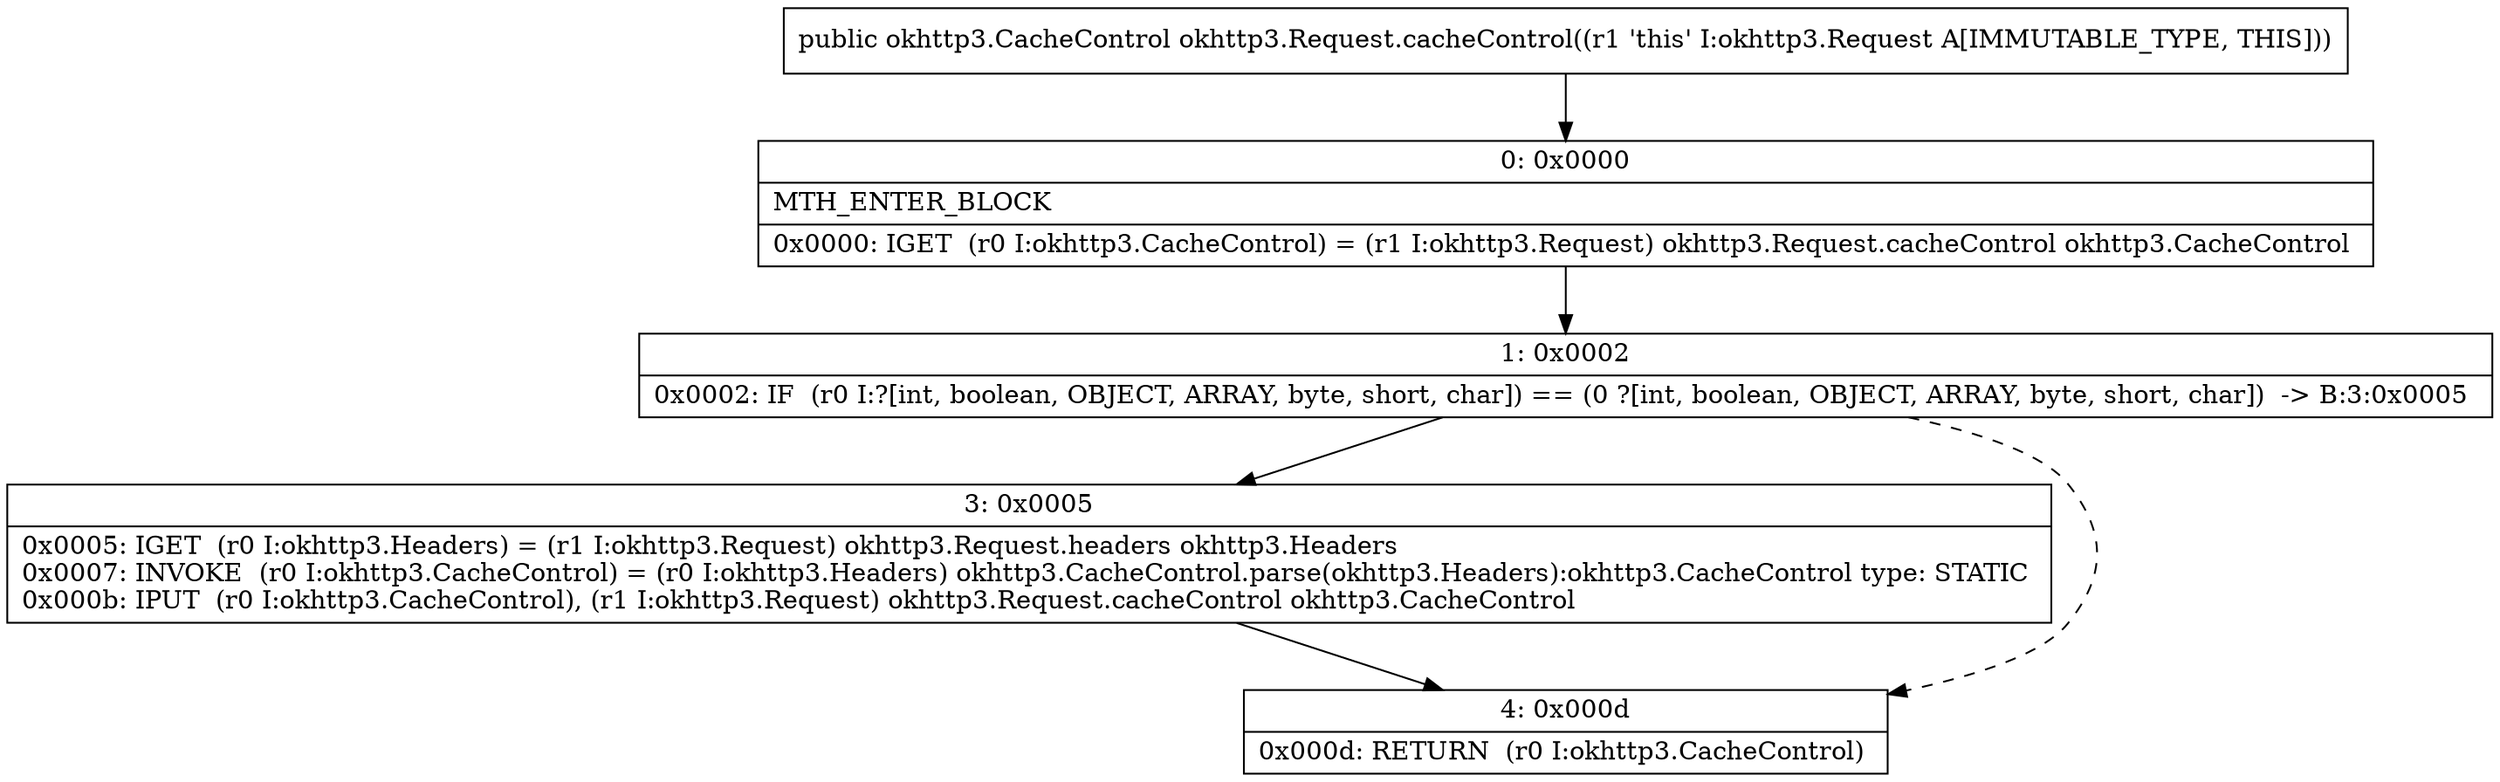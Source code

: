 digraph "CFG forokhttp3.Request.cacheControl()Lokhttp3\/CacheControl;" {
Node_0 [shape=record,label="{0\:\ 0x0000|MTH_ENTER_BLOCK\l|0x0000: IGET  (r0 I:okhttp3.CacheControl) = (r1 I:okhttp3.Request) okhttp3.Request.cacheControl okhttp3.CacheControl \l}"];
Node_1 [shape=record,label="{1\:\ 0x0002|0x0002: IF  (r0 I:?[int, boolean, OBJECT, ARRAY, byte, short, char]) == (0 ?[int, boolean, OBJECT, ARRAY, byte, short, char])  \-\> B:3:0x0005 \l}"];
Node_3 [shape=record,label="{3\:\ 0x0005|0x0005: IGET  (r0 I:okhttp3.Headers) = (r1 I:okhttp3.Request) okhttp3.Request.headers okhttp3.Headers \l0x0007: INVOKE  (r0 I:okhttp3.CacheControl) = (r0 I:okhttp3.Headers) okhttp3.CacheControl.parse(okhttp3.Headers):okhttp3.CacheControl type: STATIC \l0x000b: IPUT  (r0 I:okhttp3.CacheControl), (r1 I:okhttp3.Request) okhttp3.Request.cacheControl okhttp3.CacheControl \l}"];
Node_4 [shape=record,label="{4\:\ 0x000d|0x000d: RETURN  (r0 I:okhttp3.CacheControl) \l}"];
MethodNode[shape=record,label="{public okhttp3.CacheControl okhttp3.Request.cacheControl((r1 'this' I:okhttp3.Request A[IMMUTABLE_TYPE, THIS])) }"];
MethodNode -> Node_0;
Node_0 -> Node_1;
Node_1 -> Node_3;
Node_1 -> Node_4[style=dashed];
Node_3 -> Node_4;
}

